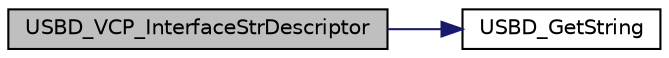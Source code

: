 digraph "USBD_VCP_InterfaceStrDescriptor"
{
  edge [fontname="Helvetica",fontsize="10",labelfontname="Helvetica",labelfontsize="10"];
  node [fontname="Helvetica",fontsize="10",shape=record];
  rankdir="LR";
  Node5 [label="USBD_VCP_InterfaceStrDescriptor",height=0.2,width=0.4,color="black", fillcolor="grey75", style="filled", fontcolor="black"];
  Node5 -> Node6 [color="midnightblue",fontsize="10",style="solid",fontname="Helvetica"];
  Node6 [label="USBD_GetString",height=0.2,width=0.4,color="black", fillcolor="white", style="filled",URL="$group___u_s_b_d___r_e_q___exported___functions_prototype.html#ga9ad6afa29382920474120306997d83ee",tooltip="USBD_GetString Convert Ascii string into unicode one. "];
}
